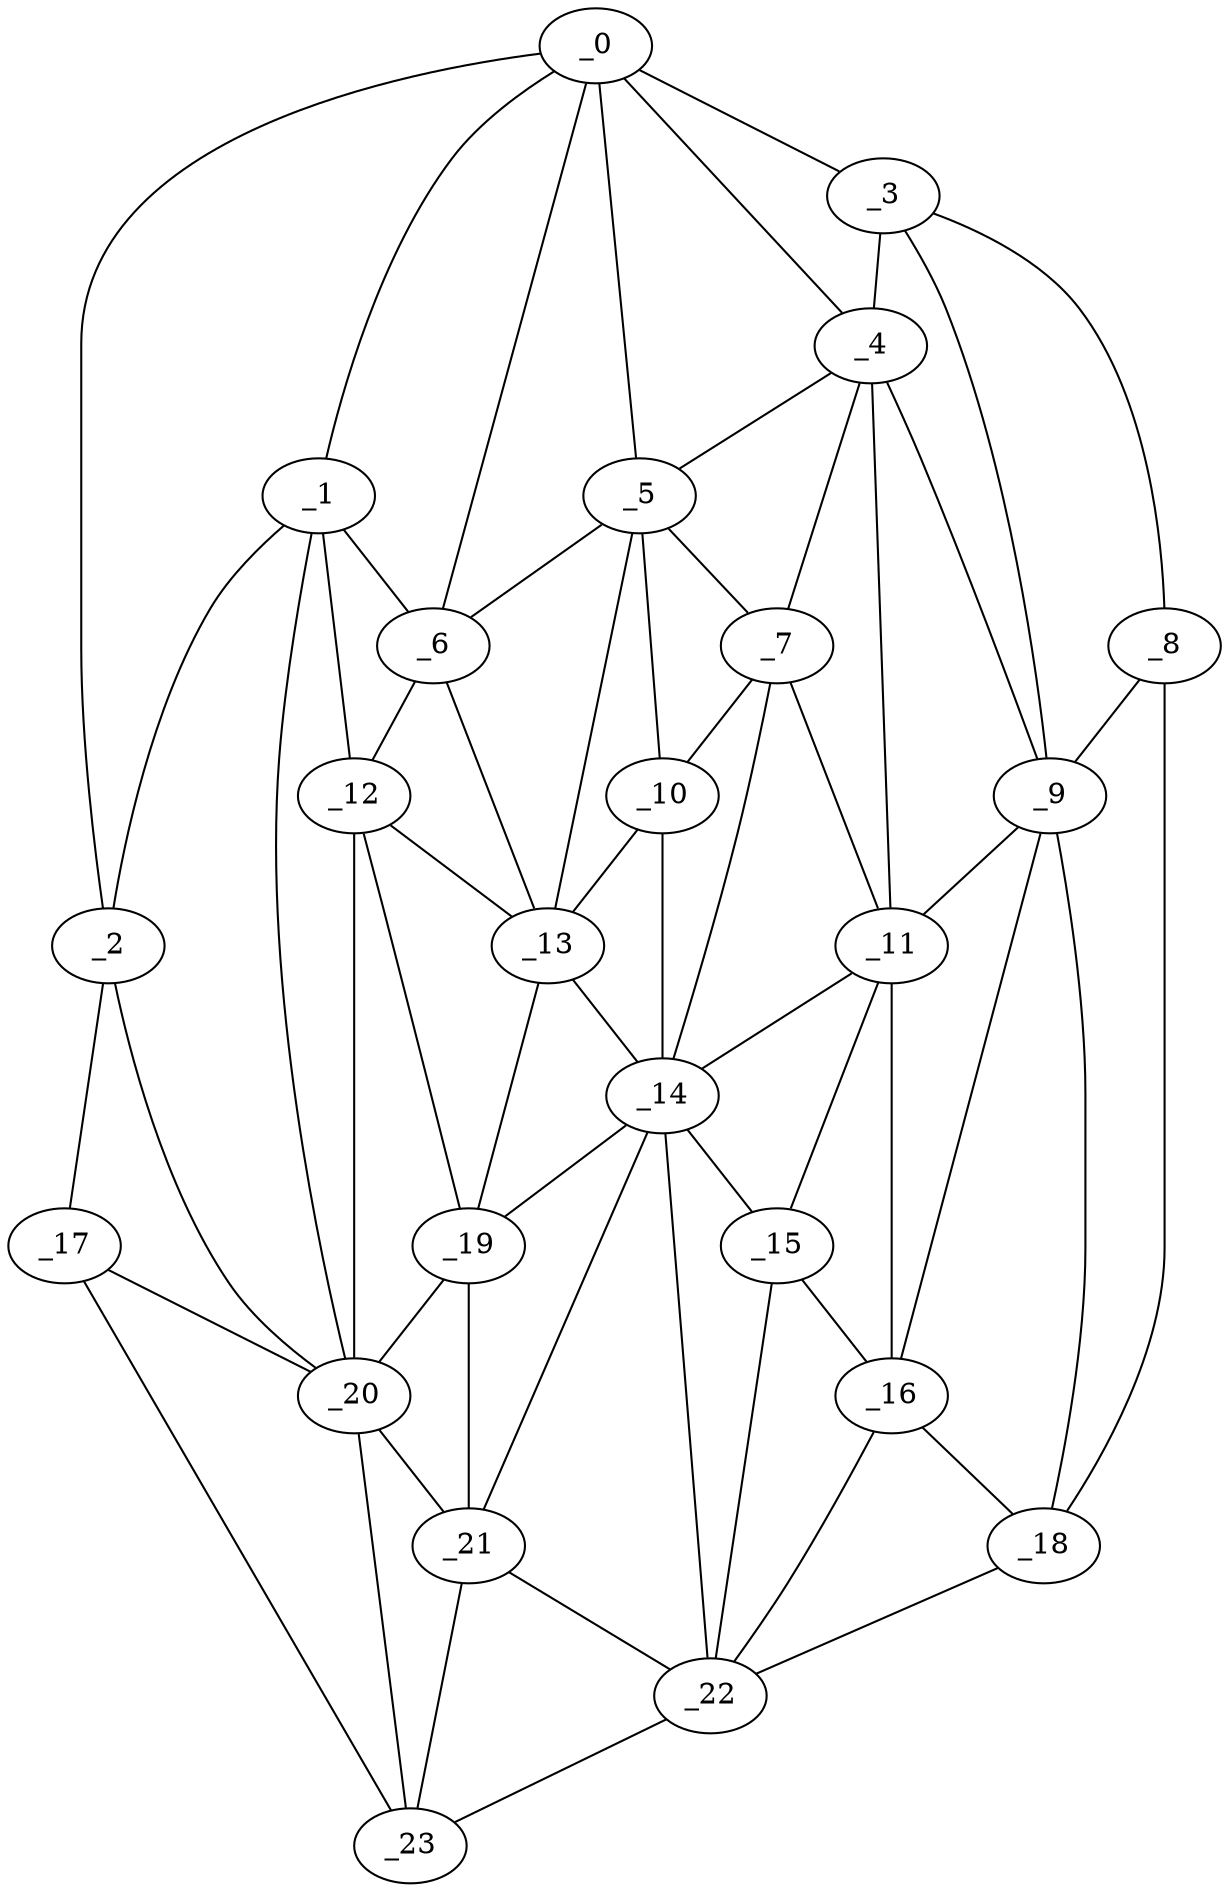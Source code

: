 graph "obj92__240.gxl" {
	_0	 [x=40,
		y=41];
	_1	 [x=46,
		y=33];
	_0 -- _1	 [valence=2];
	_2	 [x=50,
		y=8];
	_0 -- _2	 [valence=1];
	_3	 [x=52,
		y=108];
	_0 -- _3	 [valence=1];
	_4	 [x=57,
		y=98];
	_0 -- _4	 [valence=2];
	_5	 [x=62,
		y=73];
	_0 -- _5	 [valence=1];
	_6	 [x=63,
		y=65];
	_0 -- _6	 [valence=2];
	_1 -- _2	 [valence=2];
	_1 -- _6	 [valence=1];
	_12	 [x=75,
		y=60];
	_1 -- _12	 [valence=2];
	_20	 [x=83,
		y=32];
	_1 -- _20	 [valence=2];
	_17	 [x=79,
		y=7];
	_2 -- _17	 [valence=1];
	_2 -- _20	 [valence=2];
	_3 -- _4	 [valence=2];
	_8	 [x=66,
		y=119];
	_3 -- _8	 [valence=1];
	_9	 [x=69,
		y=115];
	_3 -- _9	 [valence=2];
	_4 -- _5	 [valence=2];
	_7	 [x=66,
		y=88];
	_4 -- _7	 [valence=2];
	_4 -- _9	 [valence=2];
	_11	 [x=71,
		y=101];
	_4 -- _11	 [valence=2];
	_5 -- _6	 [valence=2];
	_5 -- _7	 [valence=1];
	_10	 [x=71,
		y=83];
	_5 -- _10	 [valence=2];
	_13	 [x=76,
		y=79];
	_5 -- _13	 [valence=2];
	_6 -- _12	 [valence=2];
	_6 -- _13	 [valence=2];
	_7 -- _10	 [valence=2];
	_7 -- _11	 [valence=2];
	_14	 [x=78,
		y=85];
	_7 -- _14	 [valence=2];
	_8 -- _9	 [valence=2];
	_18	 [x=80,
		y=123];
	_8 -- _18	 [valence=1];
	_9 -- _11	 [valence=2];
	_16	 [x=78,
		y=111];
	_9 -- _16	 [valence=2];
	_9 -- _18	 [valence=2];
	_10 -- _13	 [valence=2];
	_10 -- _14	 [valence=2];
	_11 -- _14	 [valence=2];
	_15	 [x=78,
		y=105];
	_11 -- _15	 [valence=2];
	_11 -- _16	 [valence=2];
	_12 -- _13	 [valence=2];
	_19	 [x=82,
		y=54];
	_12 -- _19	 [valence=1];
	_12 -- _20	 [valence=2];
	_13 -- _14	 [valence=2];
	_13 -- _19	 [valence=2];
	_14 -- _15	 [valence=2];
	_14 -- _19	 [valence=2];
	_21	 [x=89,
		y=47];
	_14 -- _21	 [valence=2];
	_22	 [x=89,
		y=113];
	_14 -- _22	 [valence=2];
	_15 -- _16	 [valence=2];
	_15 -- _22	 [valence=2];
	_16 -- _18	 [valence=1];
	_16 -- _22	 [valence=2];
	_17 -- _20	 [valence=2];
	_23	 [x=90,
		y=41];
	_17 -- _23	 [valence=1];
	_18 -- _22	 [valence=1];
	_19 -- _20	 [valence=2];
	_19 -- _21	 [valence=2];
	_20 -- _21	 [valence=2];
	_20 -- _23	 [valence=1];
	_21 -- _22	 [valence=1];
	_21 -- _23	 [valence=2];
	_22 -- _23	 [valence=1];
}
